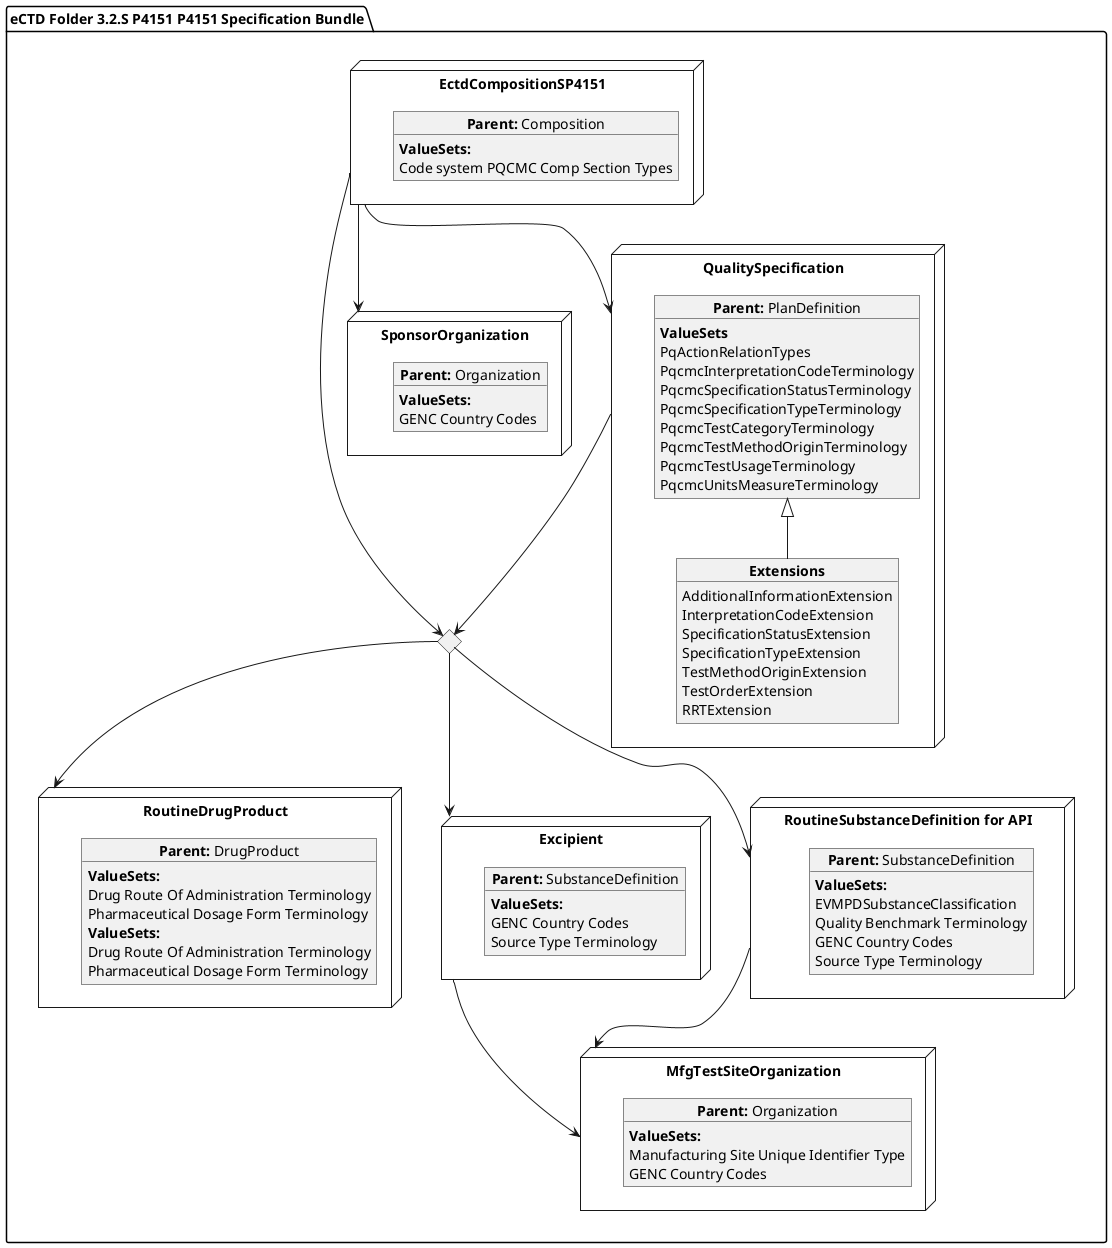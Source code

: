 @startuml
allowmixing
'Mixed model of use case and object
package "eCTD Folder 3.2.S P4151 P4151 Specification Bundle" as NODES {
  

  node "RoutineDrugProduct" as NN { 
      object "**Parent:** DrugProduct" as obj3 {
        **ValueSets:**
        Drug Route Of Administration Terminology
        Pharmaceutical Dosage Form Terminology
          
      }
}
node "Excipient" as N21 { 
      object "**Parent:** SubstanceDefinition" as obj22 {
        **ValueSets:**
          GENC Country Codes
          Source Type Terminology
    }
}
node "MfgTestSiteOrganization" as N21mfg { 
    object "**Parent:** Organization" as objTS  {
        **ValueSets:**
         Manufacturing Site Unique Identifier Type
         GENC Country Codes
    }
}

node "EctdCompositionSP4151" as N1 { 
      object "**Parent:** Composition" as obj1 {
      **ValueSets:**
  Code system PQCMC Comp Section Types
    }
 
}
 node "RoutineSubstanceDefinition for API" as NNS { 
      object "**Parent:** SubstanceDefinition" as obj4 {
                **ValueSets:**
                EVMPDSubstanceClassification
                Quality Benchmark Terminology
                GENC Country Codes
                Source Type Terminology
      }
}
node "SponsorOrganization" as NMSpon { 
      object "**Parent:** Organization" as objDP {
         **ValueSets:**
        GENC Country Codes
    }
}

node "RoutineDrugProduct" as NN { 
      object "**Parent:** DrugProduct" as obj3 {
        **ValueSets:**
        Drug Route Of Administration Terminology
        Pharmaceutical Dosage Form Terminology
          
      }
}
diamond CH

  node "QualitySpecification" as N2 { 
      object "**Parent:** PlanDefinition" as obj2 {
        **ValueSets**
        PqActionRelationTypes
        PqcmcInterpretationCodeTerminology
        PqcmcSpecificationStatusTerminology
        PqcmcSpecificationTypeTerminology
        PqcmcTestCategoryTerminology
        PqcmcTestMethodOriginTerminology
        PqcmcTestUsageTerminology
        PqcmcUnitsMeasureTerminology
    }
        object "**Extensions**" as objQSEx {
        AdditionalInformationExtension
        InterpretationCodeExtension
        SpecificationStatusExtension
        SpecificationTypeExtension
        TestMethodOriginExtension
        TestOrderExtension
        RRTExtension
    }
    obj2 <|-- objQSEx
}

N1 --> N2
CH --> N21
CH --> NNS
CH --> NN
N1 --> CH
N21 --> N21mfg
N2 --> CH
N1 --> NMSpon
NNS --> N21mfg
}
@enduml